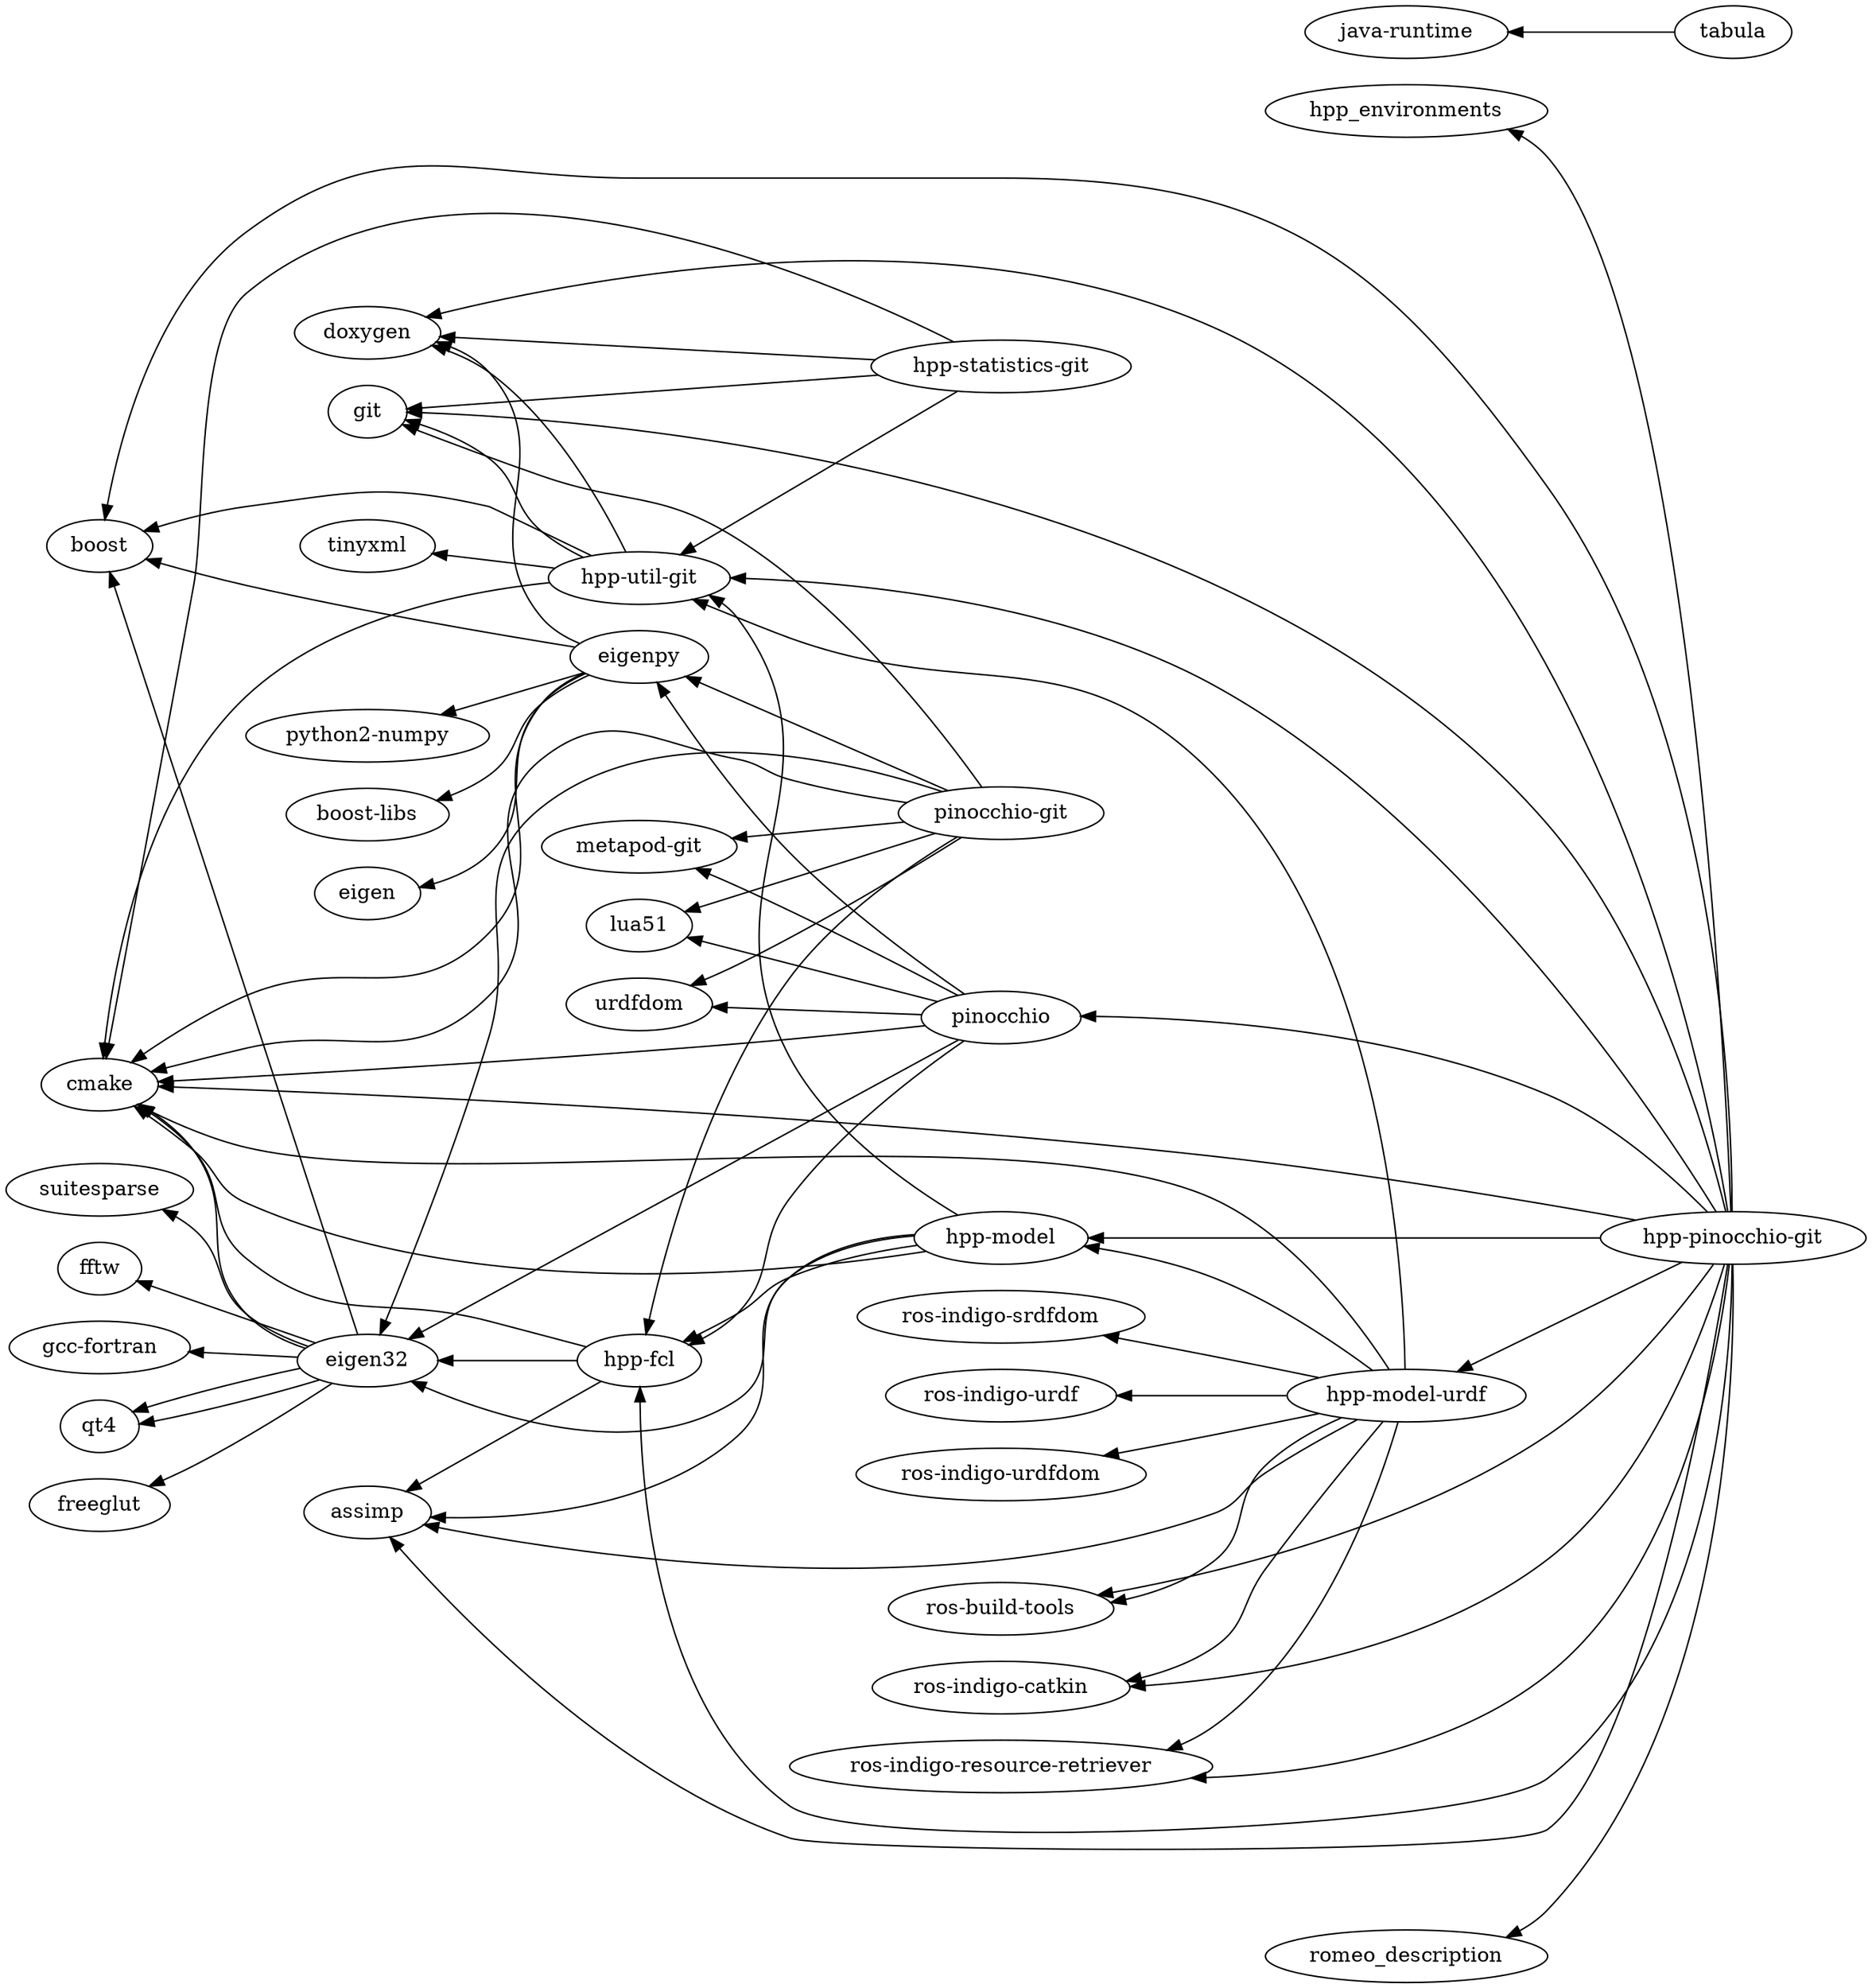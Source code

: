 digraph dependencies {
	graph [rankdir=RL]
		hpp_environments
		"hpp-pinocchio-git"
		pinocchio
		"hpp-util-git"
		"pinocchio-git"
		eigenpy
		lua51
		urdfdom
		"java-runtime"
		doxygen
		"boost-libs"
		"hpp-statistics-git"
		boost
		"hpp-model"
		"python2-numpy"
		"hpp-model-urdf"
		"hpp-fcl"
		"ros-build-tools"
		eigen32
		tinyxml
		"metapod-git"
		"ros-indigo-catkin"
		"ros-indigo-srdfdom"
		assimp
		tabula
		romeo_description
		"gcc-fortran"
		"ros-indigo-urdf"
		"ros-indigo-urdfdom"
		eigen
		git
		"ros-indigo-resource-retriever"
		cmake
		qt4
		freeglut
		suitesparse
		fftw
			"pinocchio-git" -> "metapod-git"
			"pinocchio-git" -> lua51
			"pinocchio-git" -> cmake
			"pinocchio-git" -> git
			"pinocchio-git" -> eigen32
			"pinocchio-git" -> eigenpy
			"pinocchio-git" -> "hpp-fcl"
			"pinocchio-git" -> urdfdom
			eigen32 -> qt4
			eigen32 -> cmake
			eigen32 -> freeglut
			eigen32 -> "gcc-fortran"
			eigen32 -> fftw
			eigen32 -> qt4
			eigen32 -> suitesparse
			eigen32 -> boost
			"hpp-model" -> assimp
			"hpp-model" -> cmake
			"hpp-model" -> eigen32
			"hpp-model" -> "hpp-util-git"
			"hpp-model" -> "hpp-fcl"
			pinocchio -> "metapod-git"
			pinocchio -> lua51
			pinocchio -> cmake
			pinocchio -> eigen32
			pinocchio -> "hpp-fcl"
			pinocchio -> eigenpy
			pinocchio -> urdfdom
			tabula -> "java-runtime"
			"hpp-util-git" -> cmake
			"hpp-util-git" -> git
			"hpp-util-git" -> doxygen
			"hpp-util-git" -> boost
			"hpp-util-git" -> tinyxml
			"hpp-fcl" -> cmake
			"hpp-fcl" -> eigen32
			"hpp-fcl" -> assimp
			"hpp-pinocchio-git" -> "hpp-model"
			"hpp-pinocchio-git" -> "hpp-model-urdf"
			"hpp-pinocchio-git" -> romeo_description
			"hpp-pinocchio-git" -> hpp_environments
			"hpp-pinocchio-git" -> cmake
			"hpp-pinocchio-git" -> git
			"hpp-pinocchio-git" -> doxygen
			"hpp-pinocchio-git" -> "ros-build-tools"
			"hpp-pinocchio-git" -> "ros-indigo-catkin"
			"hpp-pinocchio-git" -> boost
			"hpp-pinocchio-git" -> pinocchio
			"hpp-pinocchio-git" -> assimp
			"hpp-pinocchio-git" -> "hpp-util-git"
			"hpp-pinocchio-git" -> "hpp-fcl"
			"hpp-pinocchio-git" -> "ros-indigo-resource-retriever"
			"hpp-model-urdf" -> cmake
			"hpp-model-urdf" -> "ros-build-tools"
			"hpp-model-urdf" -> "ros-indigo-catkin"
			"hpp-model-urdf" -> assimp
			"hpp-model-urdf" -> "hpp-util-git"
			"hpp-model-urdf" -> "hpp-model"
			"hpp-model-urdf" -> "ros-indigo-resource-retriever"
			"hpp-model-urdf" -> "ros-indigo-urdf"
			"hpp-model-urdf" -> "ros-indigo-urdfdom"
			"hpp-model-urdf" -> "ros-indigo-srdfdom"
			"hpp-statistics-git" -> cmake
			"hpp-statistics-git" -> git
			"hpp-statistics-git" -> doxygen
			"hpp-statistics-git" -> "hpp-util-git"
			eigenpy -> doxygen
			eigenpy -> cmake
			eigenpy -> eigen
			eigenpy -> boost
			eigenpy -> "python2-numpy"
			eigenpy -> "boost-libs"
}